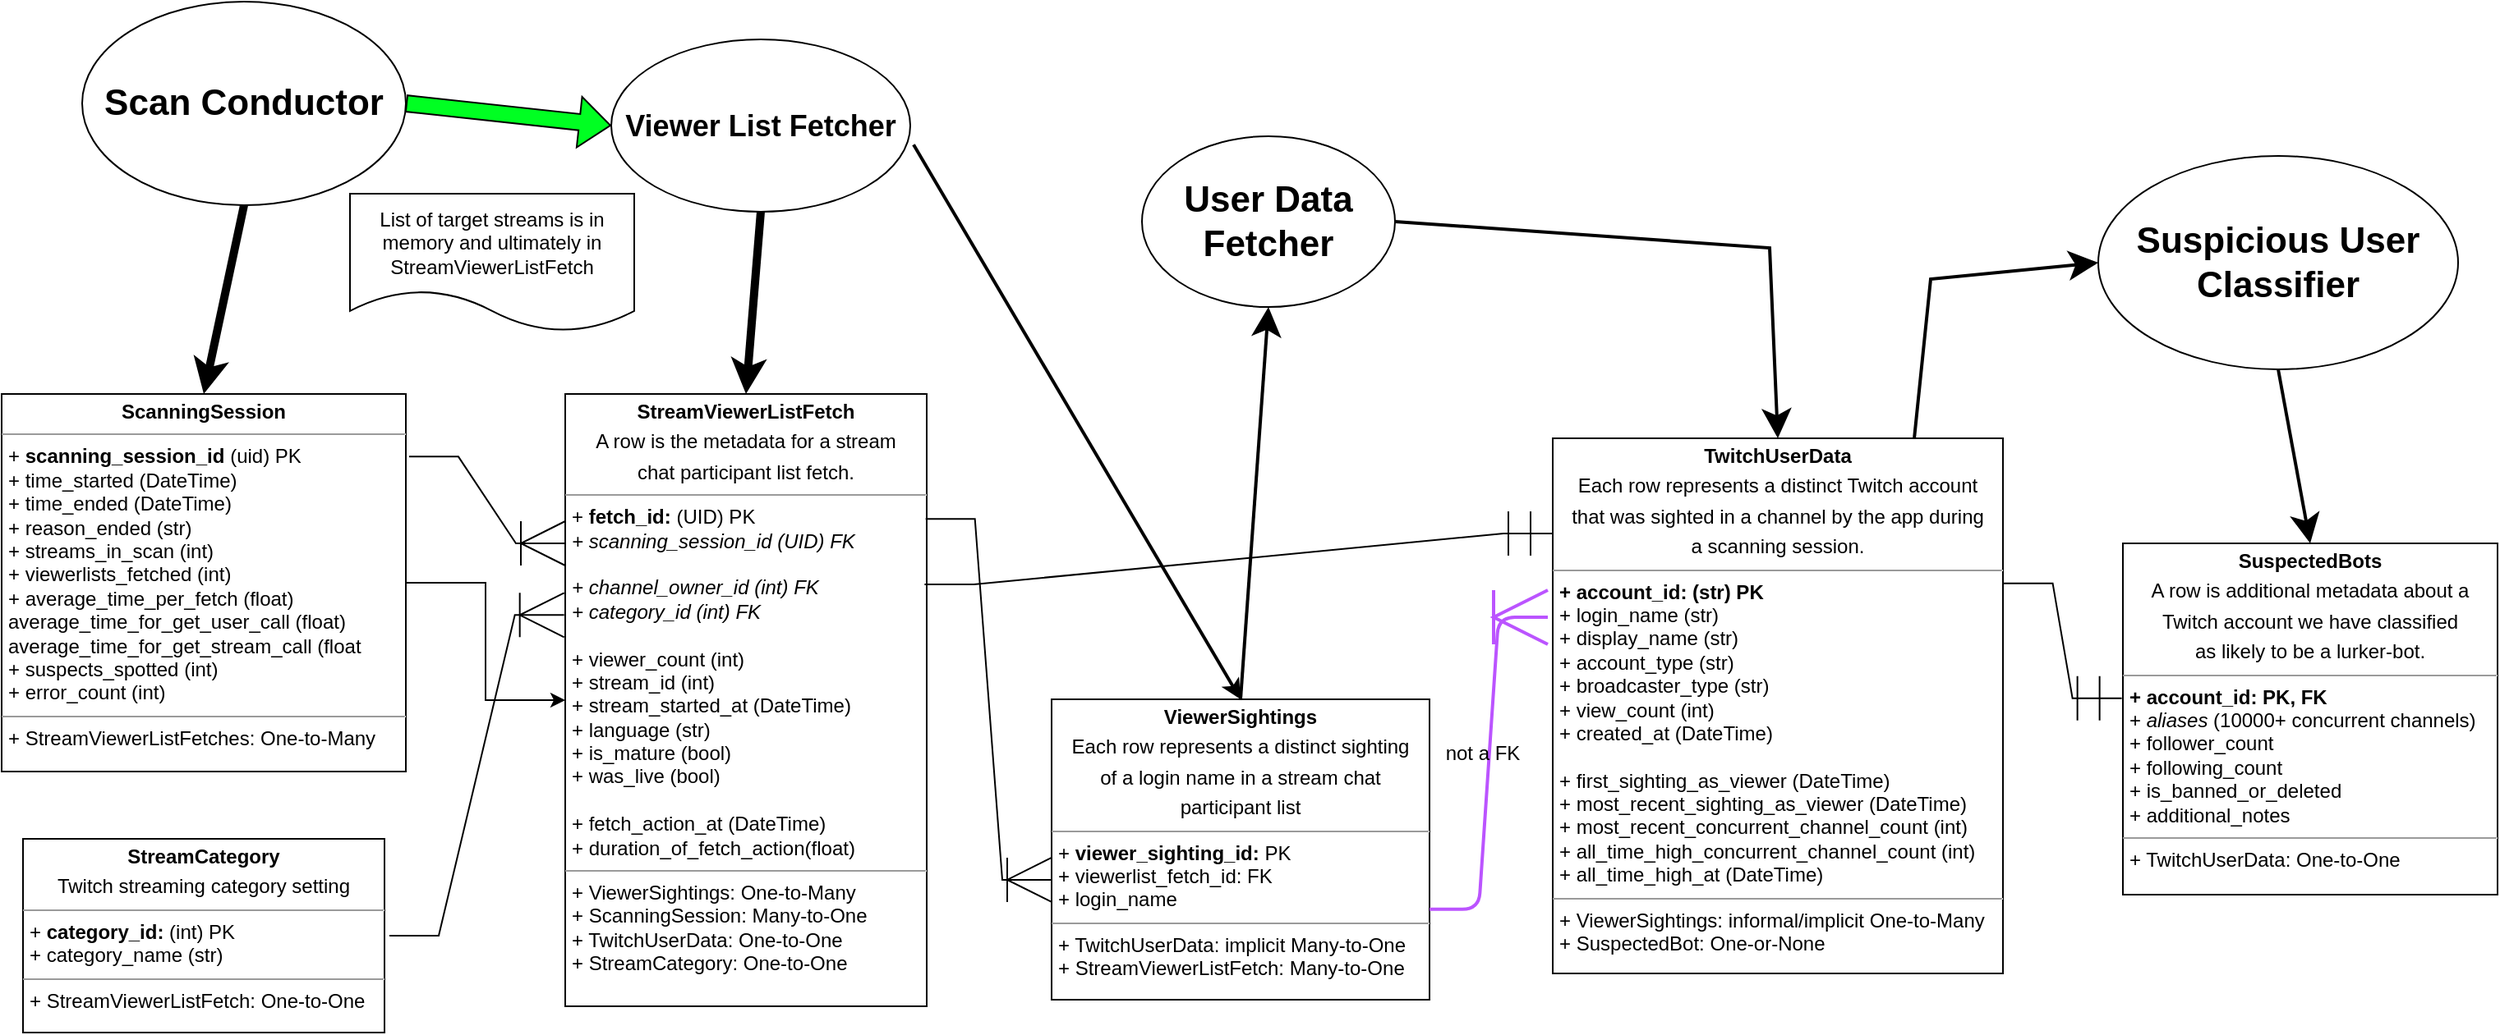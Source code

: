 <mxfile version="24.5.4" type="device">
  <diagram name="Page-1" id="c4acf3e9-155e-7222-9cf6-157b1a14988f">
    <mxGraphModel dx="1687" dy="864" grid="0" gridSize="10" guides="1" tooltips="1" connect="1" arrows="1" fold="1" page="1" pageScale="1" pageWidth="1700" pageHeight="1100" background="none" math="0" shadow="0">
      <root>
        <mxCell id="0" />
        <mxCell id="1" parent="0" />
        <mxCell id="5d2195bd80daf111-18" value="&lt;p style=&quot;margin:0px;margin-top:4px;text-align:center;&quot;&gt;&lt;b&gt;TwitchUserData&lt;/b&gt;&lt;/p&gt;&lt;p style=&quot;margin:0px;margin-top:4px;text-align:center;&quot;&gt;Each row represents a distinct Twitch account&lt;/p&gt;&lt;p style=&quot;margin:0px;margin-top:4px;text-align:center;&quot;&gt;that was sighted in a channel by the app during&lt;/p&gt;&lt;p style=&quot;margin:0px;margin-top:4px;text-align:center;&quot;&gt;a scanning session.&lt;br&gt;&lt;/p&gt;&lt;hr size=&quot;1&quot;&gt;&lt;p style=&quot;margin:0px;margin-left:4px;&quot;&gt;&lt;b&gt;+ account_id: (str) PK&lt;/b&gt;&lt;br&gt;+ login_name (str)&lt;br&gt;&lt;/p&gt;&lt;p style=&quot;margin:0px;margin-left:4px;&quot;&gt;+ display_name (str)&lt;br&gt;&lt;/p&gt;&lt;p style=&quot;margin:0px;margin-left:4px;&quot;&gt;+ account_type (str)&lt;br&gt;&lt;/p&gt;&lt;p style=&quot;margin:0px;margin-left:4px;&quot;&gt;+ broadcaster_type (str)&lt;br&gt;&lt;/p&gt;&lt;p style=&quot;margin:0px;margin-left:4px;&quot;&gt;+ view_count (int)&lt;br&gt;&lt;/p&gt;&lt;p style=&quot;margin:0px;margin-left:4px;&quot;&gt;+ created_at (DateTime)&lt;br&gt;&lt;/p&gt;&lt;p style=&quot;margin:0px;margin-left:4px;&quot;&gt;&lt;br&gt;&lt;/p&gt;&lt;p style=&quot;margin:0px;margin-left:4px;&quot;&gt;+ first_sighting_as_viewer (DateTime)&lt;/p&gt;&lt;p style=&quot;margin:0px;margin-left:4px;&quot;&gt;+ most_recent_sighting_as_viewer (DateTime)&lt;/p&gt;&lt;p style=&quot;margin:0px;margin-left:4px;&quot;&gt;+ most_recent_concurrent_channel_count (int)&lt;br&gt;&lt;/p&gt;&lt;p style=&quot;margin:0px;margin-left:4px;&quot;&gt;+ all_time_high_concurrent_channel_count (int)&lt;br&gt;&lt;/p&gt;&lt;p style=&quot;margin:0px;margin-left:4px;&quot;&gt;+ all_time_high_at (DateTime)&lt;br&gt;&lt;/p&gt;&lt;hr size=&quot;1&quot;&gt;&lt;p style=&quot;margin:0px;margin-left:4px;&quot;&gt;+ ViewerSightings: informal/implicit One-to-Many&lt;/p&gt;&lt;p style=&quot;margin:0px;margin-left:4px;&quot;&gt;+ SuspectedBot: One-or-None&lt;br&gt;&lt;br&gt;&lt;/p&gt;" style="verticalAlign=top;align=left;overflow=fill;fontSize=12;fontFamily=Helvetica;html=1;rounded=0;shadow=0;comic=0;labelBackgroundColor=none;strokeWidth=1" parent="1" vertex="1">
          <mxGeometry x="1035" y="480" width="274" height="326" as="geometry" />
        </mxCell>
        <mxCell id="AvK1rYgLBQbUIPVSa8lQ-2" value="&lt;p style=&quot;margin:0px;margin-top:4px;text-align:center;&quot;&gt;&lt;b&gt;SuspectedBots&lt;/b&gt;&lt;/p&gt;&lt;p style=&quot;margin:0px;margin-top:4px;text-align:center;&quot;&gt;A row is additional metadata about a&lt;/p&gt;&lt;p style=&quot;margin:0px;margin-top:4px;text-align:center;&quot;&gt;Twitch account we have classified&lt;/p&gt;&lt;p style=&quot;margin:0px;margin-top:4px;text-align:center;&quot;&gt;as likely to be a lurker-bot.&lt;br&gt;&lt;/p&gt;&lt;hr size=&quot;1&quot;&gt;&lt;p style=&quot;margin:0px;margin-left:4px;&quot;&gt;&lt;b&gt;+ account_id: PK, FK&lt;/b&gt;&lt;br&gt;+ &lt;i&gt;aliases &lt;/i&gt;(10000+ concurrent channels)&lt;/p&gt;&lt;p style=&quot;margin:0px;margin-left:4px;&quot;&gt;+ follower_count&lt;/p&gt;&lt;p style=&quot;margin:0px;margin-left:4px;&quot;&gt;+ following_count&lt;/p&gt;&lt;p style=&quot;margin:0px;margin-left:4px;&quot;&gt;+ is_banned_or_deleted&lt;/p&gt;&lt;p style=&quot;margin:0px;margin-left:4px;&quot;&gt;+ additional_notes&lt;/p&gt;&lt;hr size=&quot;1&quot;&gt;&lt;p style=&quot;margin:0px;margin-left:4px;&quot;&gt;+ TwitchUserData: One-to-One&lt;br&gt;&lt;br&gt;&lt;/p&gt;" style="verticalAlign=top;align=left;overflow=fill;fontSize=12;fontFamily=Helvetica;html=1;rounded=0;shadow=0;comic=0;labelBackgroundColor=none;strokeWidth=1" parent="1" vertex="1">
          <mxGeometry x="1382" y="544" width="228" height="214" as="geometry" />
        </mxCell>
        <mxCell id="AvK1rYgLBQbUIPVSa8lQ-4" value="&lt;p style=&quot;margin:0px;margin-top:4px;text-align:center;&quot;&gt;&lt;b&gt;ViewerSightings&lt;/b&gt;&lt;/p&gt;&lt;p style=&quot;margin:0px;margin-top:4px;text-align:center;&quot;&gt;Each row represents a distinct sighting&lt;/p&gt;&lt;p style=&quot;margin:0px;margin-top:4px;text-align:center;&quot;&gt;of a login name in a stream chat&lt;/p&gt;&lt;p style=&quot;margin:0px;margin-top:4px;text-align:center;&quot;&gt;participant list&lt;br&gt;&lt;/p&gt;&lt;hr size=&quot;1&quot;&gt;&lt;p style=&quot;margin:0px;margin-left:4px;&quot;&gt;+ &lt;b&gt;viewer_sighting_id:&lt;/b&gt; PK&lt;/p&gt;&lt;p style=&quot;margin:0px;margin-left:4px;&quot;&gt;+ viewerlist_fetch_id: FK&lt;br&gt;&lt;/p&gt;&lt;p style=&quot;margin:0px;margin-left:4px;&quot;&gt;+ login_name&lt;/p&gt;&lt;hr size=&quot;1&quot;&gt;&lt;p style=&quot;margin:0px;margin-left:4px;&quot;&gt;+ TwitchUserData: implicit Many-to-One&lt;/p&gt;&lt;p style=&quot;margin:0px;margin-left:4px;&quot;&gt;+ StreamViewerListFetch: Many-to-One&lt;/p&gt;" style="verticalAlign=top;align=left;overflow=fill;fontSize=12;fontFamily=Helvetica;html=1;rounded=0;shadow=0;comic=0;labelBackgroundColor=none;strokeWidth=1" parent="1" vertex="1">
          <mxGeometry x="730" y="639" width="230" height="183" as="geometry" />
        </mxCell>
        <mxCell id="AvK1rYgLBQbUIPVSa8lQ-6" value="" style="shape=flexArrow;endArrow=classic;html=1;rounded=0;exitX=1;exitY=0.5;exitDx=0;exitDy=0;entryX=0;entryY=0.5;entryDx=0;entryDy=0;fillColor=#00FF22;fillStyle=solid;" parent="1" source="AvK1rYgLBQbUIPVSa8lQ-20" target="yCQpJYcG371SY_RABIUf-13" edge="1">
          <mxGeometry width="50" height="50" relative="1" as="geometry">
            <mxPoint x="428.0" y="148.5" as="sourcePoint" />
            <mxPoint x="328" y="148" as="targetPoint" />
          </mxGeometry>
        </mxCell>
        <mxCell id="AvK1rYgLBQbUIPVSa8lQ-8" value="&lt;font style=&quot;font-size: 22px;&quot;&gt;&lt;b&gt;User Data Fetcher&lt;br&gt;&lt;/b&gt;&lt;/font&gt;" style="ellipse;whiteSpace=wrap;html=1;" parent="1" vertex="1">
          <mxGeometry x="785" y="296" width="154" height="104" as="geometry" />
        </mxCell>
        <mxCell id="AvK1rYgLBQbUIPVSa8lQ-12" value="&lt;p style=&quot;margin:0px;margin-top:4px;text-align:center;&quot;&gt;&lt;b&gt;StreamViewerListFetch&lt;/b&gt;&lt;/p&gt;&lt;p style=&quot;margin:0px;margin-top:4px;text-align:center;&quot;&gt;A row is the metadata for a stream&lt;/p&gt;&lt;p style=&quot;margin:0px;margin-top:4px;text-align:center;&quot;&gt;chat participant list fetch.&lt;br&gt;&lt;/p&gt;&lt;hr size=&quot;1&quot;&gt;&lt;p style=&quot;margin:0px;margin-left:4px;&quot;&gt;+ &lt;b&gt;fetch_id:&lt;/b&gt; (UID) PK&lt;br&gt;&lt;i&gt;+ scanning_session_id (UID) FK&lt;/i&gt;&lt;/p&gt;&lt;p style=&quot;margin:0px;margin-left:4px;&quot;&gt;&lt;i&gt;&lt;br&gt;&lt;/i&gt;&lt;/p&gt;&lt;p style=&quot;margin:0px;margin-left:4px;&quot;&gt;&lt;i&gt;+ channel_owner_id (int) FK&lt;/i&gt;&lt;/p&gt;&lt;p style=&quot;margin:0px;margin-left:4px;&quot;&gt;&lt;i&gt;+ category_id (int) FK&lt;/i&gt;&lt;/p&gt;&lt;p style=&quot;margin:0px;margin-left:4px;&quot;&gt;&lt;br&gt;&lt;/p&gt;&lt;p style=&quot;margin:0px;margin-left:4px;&quot;&gt;+ viewer_count (int)&lt;br&gt;&lt;/p&gt;&lt;p style=&quot;margin:0px;margin-left:4px;&quot;&gt;+ stream_id (int)&lt;/p&gt;&lt;p style=&quot;margin:0px;margin-left:4px;&quot;&gt;+ stream_started_at (DateTime)&lt;/p&gt;&lt;p style=&quot;margin:0px;margin-left:4px;&quot;&gt;+ language (str)&lt;/p&gt;&lt;p style=&quot;margin:0px;margin-left:4px;&quot;&gt;+ is_mature (bool)&lt;/p&gt;&lt;p style=&quot;margin:0px;margin-left:4px;&quot;&gt;+ was_live (bool)&lt;/p&gt;&lt;p style=&quot;margin:0px;margin-left:4px;&quot;&gt;&lt;br&gt;&lt;/p&gt;&lt;p style=&quot;margin:0px;margin-left:4px;&quot;&gt;+ fetch_action_at (DateTime)&lt;/p&gt;&lt;p style=&quot;margin:0px;margin-left:4px;&quot;&gt;+ duration_of_fetch_action(float)&lt;/p&gt;&lt;hr size=&quot;1&quot;&gt;&lt;p style=&quot;margin:0px;margin-left:4px;&quot;&gt;+ ViewerSightings: One-to-Many&lt;br&gt;&lt;/p&gt;&lt;p style=&quot;margin:0px;margin-left:4px;&quot;&gt;+ ScanningSession: Many-to-One&lt;/p&gt;&lt;p style=&quot;margin:0px;margin-left:4px;&quot;&gt;+ TwitchUserData: One-to-One&lt;/p&gt;&lt;p style=&quot;margin:0px;margin-left:4px;&quot;&gt;+ StreamCategory: One-to-One&lt;br&gt;&lt;/p&gt;" style="verticalAlign=top;align=left;overflow=fill;fontSize=12;fontFamily=Helvetica;html=1;rounded=0;shadow=0;comic=0;labelBackgroundColor=none;strokeWidth=1" parent="1" vertex="1">
          <mxGeometry x="434" y="453" width="220" height="373" as="geometry" />
        </mxCell>
        <mxCell id="yCQpJYcG371SY_RABIUf-26" value="" style="edgeStyle=orthogonalEdgeStyle;rounded=0;orthogonalLoop=1;jettySize=auto;html=1;" edge="1" parent="1" source="AvK1rYgLBQbUIPVSa8lQ-15" target="AvK1rYgLBQbUIPVSa8lQ-12">
          <mxGeometry relative="1" as="geometry" />
        </mxCell>
        <mxCell id="AvK1rYgLBQbUIPVSa8lQ-15" value="&lt;p style=&quot;margin:0px;margin-top:4px;text-align:center;&quot;&gt;&lt;b&gt;ScanningSession&lt;/b&gt;&lt;br&gt;&lt;/p&gt;&lt;hr size=&quot;1&quot;&gt;&lt;p style=&quot;margin:0px;margin-left:4px;&quot;&gt;+ &lt;b&gt;scanning_session_id&lt;/b&gt; (uid) PK&lt;br&gt;&lt;/p&gt;&lt;p style=&quot;margin:0px;margin-left:4px;&quot;&gt;+ time_started (DateTime)&lt;br&gt;&lt;/p&gt;&lt;p style=&quot;margin:0px;margin-left:4px;&quot;&gt;+ time_ended (DateTime)&lt;/p&gt;&lt;p style=&quot;margin:0px;margin-left:4px;&quot;&gt;+ reason_ended (str)&lt;br&gt;&lt;/p&gt;&lt;p style=&quot;margin:0px;margin-left:4px;&quot;&gt;+ streams_in_scan (int)&lt;br&gt;&lt;/p&gt;&lt;p style=&quot;margin:0px;margin-left:4px;&quot;&gt;+ viewerlists_fetched (int)&lt;br&gt;&lt;/p&gt;&lt;p style=&quot;margin:0px;margin-left:4px;&quot;&gt;+ average_time_per_fetch (float)&lt;br&gt;&lt;/p&gt;&lt;p style=&quot;margin:0px;margin-left:4px;&quot;&gt;average_time_for_get_user_call (float)&lt;br&gt;average_time_for_get_stream_call (float&lt;br&gt;&lt;/p&gt;&lt;p style=&quot;margin:0px;margin-left:4px;&quot;&gt;+ suspects_spotted (int)&lt;br&gt;&lt;/p&gt;&lt;p style=&quot;margin:0px;margin-left:4px;&quot;&gt;+ error_count (int)&lt;br&gt;&lt;/p&gt;&lt;hr size=&quot;1&quot;&gt;&lt;p style=&quot;margin:0px;margin-left:4px;&quot;&gt;+ StreamViewerListFetches: One-to-Many&lt;br&gt;&lt;br&gt;&lt;/p&gt;" style="verticalAlign=top;align=left;overflow=fill;fontSize=12;fontFamily=Helvetica;html=1;rounded=0;shadow=0;comic=0;labelBackgroundColor=none;strokeWidth=1" parent="1" vertex="1">
          <mxGeometry x="91" y="453" width="246" height="230" as="geometry" />
        </mxCell>
        <mxCell id="AvK1rYgLBQbUIPVSa8lQ-20" value="&lt;font style=&quot;font-size: 22px;&quot;&gt;&lt;b&gt;Scan Conductor&lt;br&gt;&lt;/b&gt;&lt;/font&gt;" style="ellipse;whiteSpace=wrap;html=1;" parent="1" vertex="1">
          <mxGeometry x="140" y="214" width="197" height="124" as="geometry" />
        </mxCell>
        <mxCell id="AvK1rYgLBQbUIPVSa8lQ-24" value="&lt;font style=&quot;font-size: 22px;&quot;&gt;&lt;b&gt;Suspicious User Classifier&lt;br&gt;&lt;/b&gt;&lt;/font&gt;" style="ellipse;whiteSpace=wrap;html=1;" parent="1" vertex="1">
          <mxGeometry x="1367" y="308" width="219" height="130" as="geometry" />
        </mxCell>
        <mxCell id="yCQpJYcG371SY_RABIUf-1" value="&lt;p style=&quot;margin:0px;margin-top:4px;text-align:center;&quot;&gt;&lt;b&gt;StreamCategory&lt;/b&gt;&lt;/p&gt;&lt;p style=&quot;margin:0px;margin-top:4px;text-align:center;&quot;&gt;Twitch streaming category setting&lt;br&gt;&lt;/p&gt;&lt;hr size=&quot;1&quot;&gt;&lt;p style=&quot;margin:0px;margin-left:4px;&quot;&gt;+ &lt;b&gt;category_id:&lt;/b&gt; (int) PK&lt;br&gt;+ category_name (str)&lt;br&gt;&lt;/p&gt;&lt;hr size=&quot;1&quot;&gt;&lt;p style=&quot;margin:0px;margin-left:4px;&quot;&gt;+ StreamViewerListFetch: One-to-One&lt;/p&gt;" style="verticalAlign=top;align=left;overflow=fill;fontSize=12;fontFamily=Helvetica;html=1;rounded=0;shadow=0;comic=0;labelBackgroundColor=none;strokeWidth=1" vertex="1" parent="1">
          <mxGeometry x="104" y="724" width="220" height="118" as="geometry" />
        </mxCell>
        <mxCell id="yCQpJYcG371SY_RABIUf-2" value="" style="endArrow=classic;html=1;rounded=0;entryX=0.5;entryY=1;entryDx=0;entryDy=0;endSize=12;exitX=0.5;exitY=0;exitDx=0;exitDy=0;strokeWidth=2;" edge="1" parent="1" source="AvK1rYgLBQbUIPVSa8lQ-4" target="AvK1rYgLBQbUIPVSa8lQ-8">
          <mxGeometry width="50" height="50" relative="1" as="geometry">
            <mxPoint x="1175" y="926" as="sourcePoint" />
            <mxPoint x="1117" y="926" as="targetPoint" />
          </mxGeometry>
        </mxCell>
        <mxCell id="yCQpJYcG371SY_RABIUf-4" value="" style="edgeStyle=entityRelationEdgeStyle;fontSize=12;html=1;endArrow=ERoneToMany;rounded=0;exitX=1;exitY=0.5;exitDx=0;exitDy=0;endSize=25;entryX=-0.003;entryY=0.361;entryDx=0;entryDy=0;entryPerimeter=0;" edge="1" parent="1" target="AvK1rYgLBQbUIPVSa8lQ-12">
          <mxGeometry width="100" height="100" relative="1" as="geometry">
            <mxPoint x="327" y="783" as="sourcePoint" />
            <mxPoint x="434" y="572" as="targetPoint" />
          </mxGeometry>
        </mxCell>
        <mxCell id="yCQpJYcG371SY_RABIUf-6" value="" style="edgeStyle=entityRelationEdgeStyle;fontSize=12;html=1;endArrow=ERoneToMany;rounded=0;exitX=1.008;exitY=0.166;exitDx=0;exitDy=0;entryX=-0.018;entryY=0.243;entryDx=0;entryDy=0;entryPerimeter=0;endSize=25;exitPerimeter=0;" edge="1" parent="1" source="AvK1rYgLBQbUIPVSa8lQ-15">
          <mxGeometry width="100" height="100" relative="1" as="geometry">
            <mxPoint x="340.96" y="568.36" as="sourcePoint" />
            <mxPoint x="434.0" y="543.999" as="targetPoint" />
            <Array as="points">
              <mxPoint x="781.96" y="782.36" />
            </Array>
          </mxGeometry>
        </mxCell>
        <mxCell id="yCQpJYcG371SY_RABIUf-7" value="" style="edgeStyle=entityRelationEdgeStyle;fontSize=12;html=1;endArrow=ERoneToMany;rounded=0;endSize=25;exitX=0.997;exitY=0.204;exitDx=0;exitDy=0;exitPerimeter=0;" edge="1" parent="1" source="AvK1rYgLBQbUIPVSa8lQ-12">
          <mxGeometry width="100" height="100" relative="1" as="geometry">
            <mxPoint x="658.64" y="530.042" as="sourcePoint" />
            <mxPoint x="730" y="748.95" as="targetPoint" />
          </mxGeometry>
        </mxCell>
        <mxCell id="yCQpJYcG371SY_RABIUf-9" value="" style="edgeStyle=entityRelationEdgeStyle;fontSize=12;html=1;endArrow=ERmandOne;rounded=0;entryX=0;entryY=0.178;entryDx=0;entryDy=0;entryPerimeter=0;endSize=25;exitX=0.994;exitY=0.311;exitDx=0;exitDy=0;exitPerimeter=0;" edge="1" parent="1" source="AvK1rYgLBQbUIPVSa8lQ-12" target="5d2195bd80daf111-18">
          <mxGeometry width="100" height="100" relative="1" as="geometry">
            <mxPoint x="672" y="516" as="sourcePoint" />
            <mxPoint x="711" y="335" as="targetPoint" />
          </mxGeometry>
        </mxCell>
        <mxCell id="yCQpJYcG371SY_RABIUf-11" value="" style="edgeStyle=entityRelationEdgeStyle;fontSize=12;html=1;endArrow=ERoneToMany;rounded=1;endSize=30;curved=0;strokeWidth=2;strokeColor=#BB54FF;exitX=1;exitY=0.699;exitDx=0;exitDy=0;exitPerimeter=0;" edge="1" parent="1" source="AvK1rYgLBQbUIPVSa8lQ-4">
          <mxGeometry width="100" height="100" relative="1" as="geometry">
            <mxPoint x="1040" y="799" as="sourcePoint" />
            <mxPoint x="1032" y="589" as="targetPoint" />
          </mxGeometry>
        </mxCell>
        <mxCell id="yCQpJYcG371SY_RABIUf-12" value="" style="edgeStyle=entityRelationEdgeStyle;fontSize=12;html=1;endArrow=ERmandOne;rounded=0;exitX=1.001;exitY=0.271;exitDx=0;exitDy=0;entryX=-0.003;entryY=0.441;entryDx=0;entryDy=0;endSize=25;exitPerimeter=0;entryPerimeter=0;" edge="1" parent="1" source="5d2195bd80daf111-18" target="AvK1rYgLBQbUIPVSa8lQ-2">
          <mxGeometry width="100" height="100" relative="1" as="geometry">
            <mxPoint x="1292" y="308" as="sourcePoint" />
            <mxPoint x="1687" y="307" as="targetPoint" />
          </mxGeometry>
        </mxCell>
        <mxCell id="yCQpJYcG371SY_RABIUf-13" value="&lt;font style=&quot;font-size: 18px;&quot;&gt;&lt;b&gt;Viewer List Fetcher&lt;br&gt;&lt;/b&gt;&lt;/font&gt;" style="ellipse;whiteSpace=wrap;html=1;" vertex="1" parent="1">
          <mxGeometry x="462" y="237" width="182" height="105" as="geometry" />
        </mxCell>
        <mxCell id="yCQpJYcG371SY_RABIUf-16" value="" style="endArrow=classic;html=1;rounded=0;entryX=0.5;entryY=0;entryDx=0;entryDy=0;exitX=0.5;exitY=1;exitDx=0;exitDy=0;strokeWidth=5;" edge="1" parent="1" source="AvK1rYgLBQbUIPVSa8lQ-20" target="AvK1rYgLBQbUIPVSa8lQ-15">
          <mxGeometry width="50" height="50" relative="1" as="geometry">
            <mxPoint x="856" y="660" as="sourcePoint" />
            <mxPoint x="906" y="610" as="targetPoint" />
          </mxGeometry>
        </mxCell>
        <mxCell id="yCQpJYcG371SY_RABIUf-17" value="" style="endArrow=classic;html=1;rounded=0;entryX=0.5;entryY=0;entryDx=0;entryDy=0;exitX=0.5;exitY=1;exitDx=0;exitDy=0;strokeWidth=5;" edge="1" parent="1" source="yCQpJYcG371SY_RABIUf-13" target="AvK1rYgLBQbUIPVSa8lQ-12">
          <mxGeometry width="50" height="50" relative="1" as="geometry">
            <mxPoint x="536" y="349.0" as="sourcePoint" />
            <mxPoint x="224" y="463" as="targetPoint" />
          </mxGeometry>
        </mxCell>
        <mxCell id="yCQpJYcG371SY_RABIUf-18" value="" style="endArrow=classic;html=1;rounded=0;entryX=0.5;entryY=0;entryDx=0;entryDy=0;strokeWidth=2;exitX=1.011;exitY=0.611;exitDx=0;exitDy=0;exitPerimeter=0;" edge="1" parent="1" source="yCQpJYcG371SY_RABIUf-13" target="AvK1rYgLBQbUIPVSa8lQ-4">
          <mxGeometry width="50" height="50" relative="1" as="geometry">
            <mxPoint x="725" y="298" as="sourcePoint" />
            <mxPoint x="904" y="322" as="targetPoint" />
            <Array as="points" />
          </mxGeometry>
        </mxCell>
        <mxCell id="yCQpJYcG371SY_RABIUf-19" value="" style="endArrow=classic;html=1;rounded=0;entryX=0.5;entryY=0;entryDx=0;entryDy=0;endSize=12;exitX=1;exitY=0.5;exitDx=0;exitDy=0;strokeWidth=2;" edge="1" parent="1" source="AvK1rYgLBQbUIPVSa8lQ-8" target="5d2195bd80daf111-18">
          <mxGeometry width="50" height="50" relative="1" as="geometry">
            <mxPoint x="855" y="649" as="sourcePoint" />
            <mxPoint x="855" y="410" as="targetPoint" />
            <Array as="points">
              <mxPoint x="1167" y="364" />
            </Array>
          </mxGeometry>
        </mxCell>
        <mxCell id="yCQpJYcG371SY_RABIUf-20" value="" style="endArrow=classic;html=1;rounded=0;entryX=0;entryY=0.5;entryDx=0;entryDy=0;endSize=12;exitX=0.803;exitY=0;exitDx=0;exitDy=0;strokeWidth=2;exitPerimeter=0;" edge="1" parent="1" source="5d2195bd80daf111-18" target="AvK1rYgLBQbUIPVSa8lQ-24">
          <mxGeometry width="50" height="50" relative="1" as="geometry">
            <mxPoint x="1244" y="423" as="sourcePoint" />
            <mxPoint x="1261" y="184" as="targetPoint" />
            <Array as="points">
              <mxPoint x="1265" y="383" />
            </Array>
          </mxGeometry>
        </mxCell>
        <mxCell id="yCQpJYcG371SY_RABIUf-21" value="" style="endArrow=classic;html=1;rounded=0;entryX=0.5;entryY=0;entryDx=0;entryDy=0;endSize=12;exitX=0.5;exitY=1;exitDx=0;exitDy=0;strokeWidth=2;" edge="1" parent="1" source="AvK1rYgLBQbUIPVSa8lQ-24" target="AvK1rYgLBQbUIPVSa8lQ-2">
          <mxGeometry width="50" height="50" relative="1" as="geometry">
            <mxPoint x="1265" y="490" as="sourcePoint" />
            <mxPoint x="1377" y="383" as="targetPoint" />
            <Array as="points" />
          </mxGeometry>
        </mxCell>
        <mxCell id="yCQpJYcG371SY_RABIUf-22" value="List of target streams is in memory and ultimately in StreamViewerListFetch" style="shape=document;whiteSpace=wrap;html=1;boundedLbl=1;dashed=0;flipH=1;" vertex="1" parent="1">
          <mxGeometry x="303" y="331" width="173" height="84" as="geometry" />
        </mxCell>
        <mxCell id="yCQpJYcG371SY_RABIUf-23" value="not a FK" style="text;html=1;align=center;verticalAlign=middle;resizable=0;points=[];autosize=1;strokeColor=none;fillColor=none;" vertex="1" parent="1">
          <mxGeometry x="960" y="659" width="63" height="26" as="geometry" />
        </mxCell>
      </root>
    </mxGraphModel>
  </diagram>
</mxfile>
